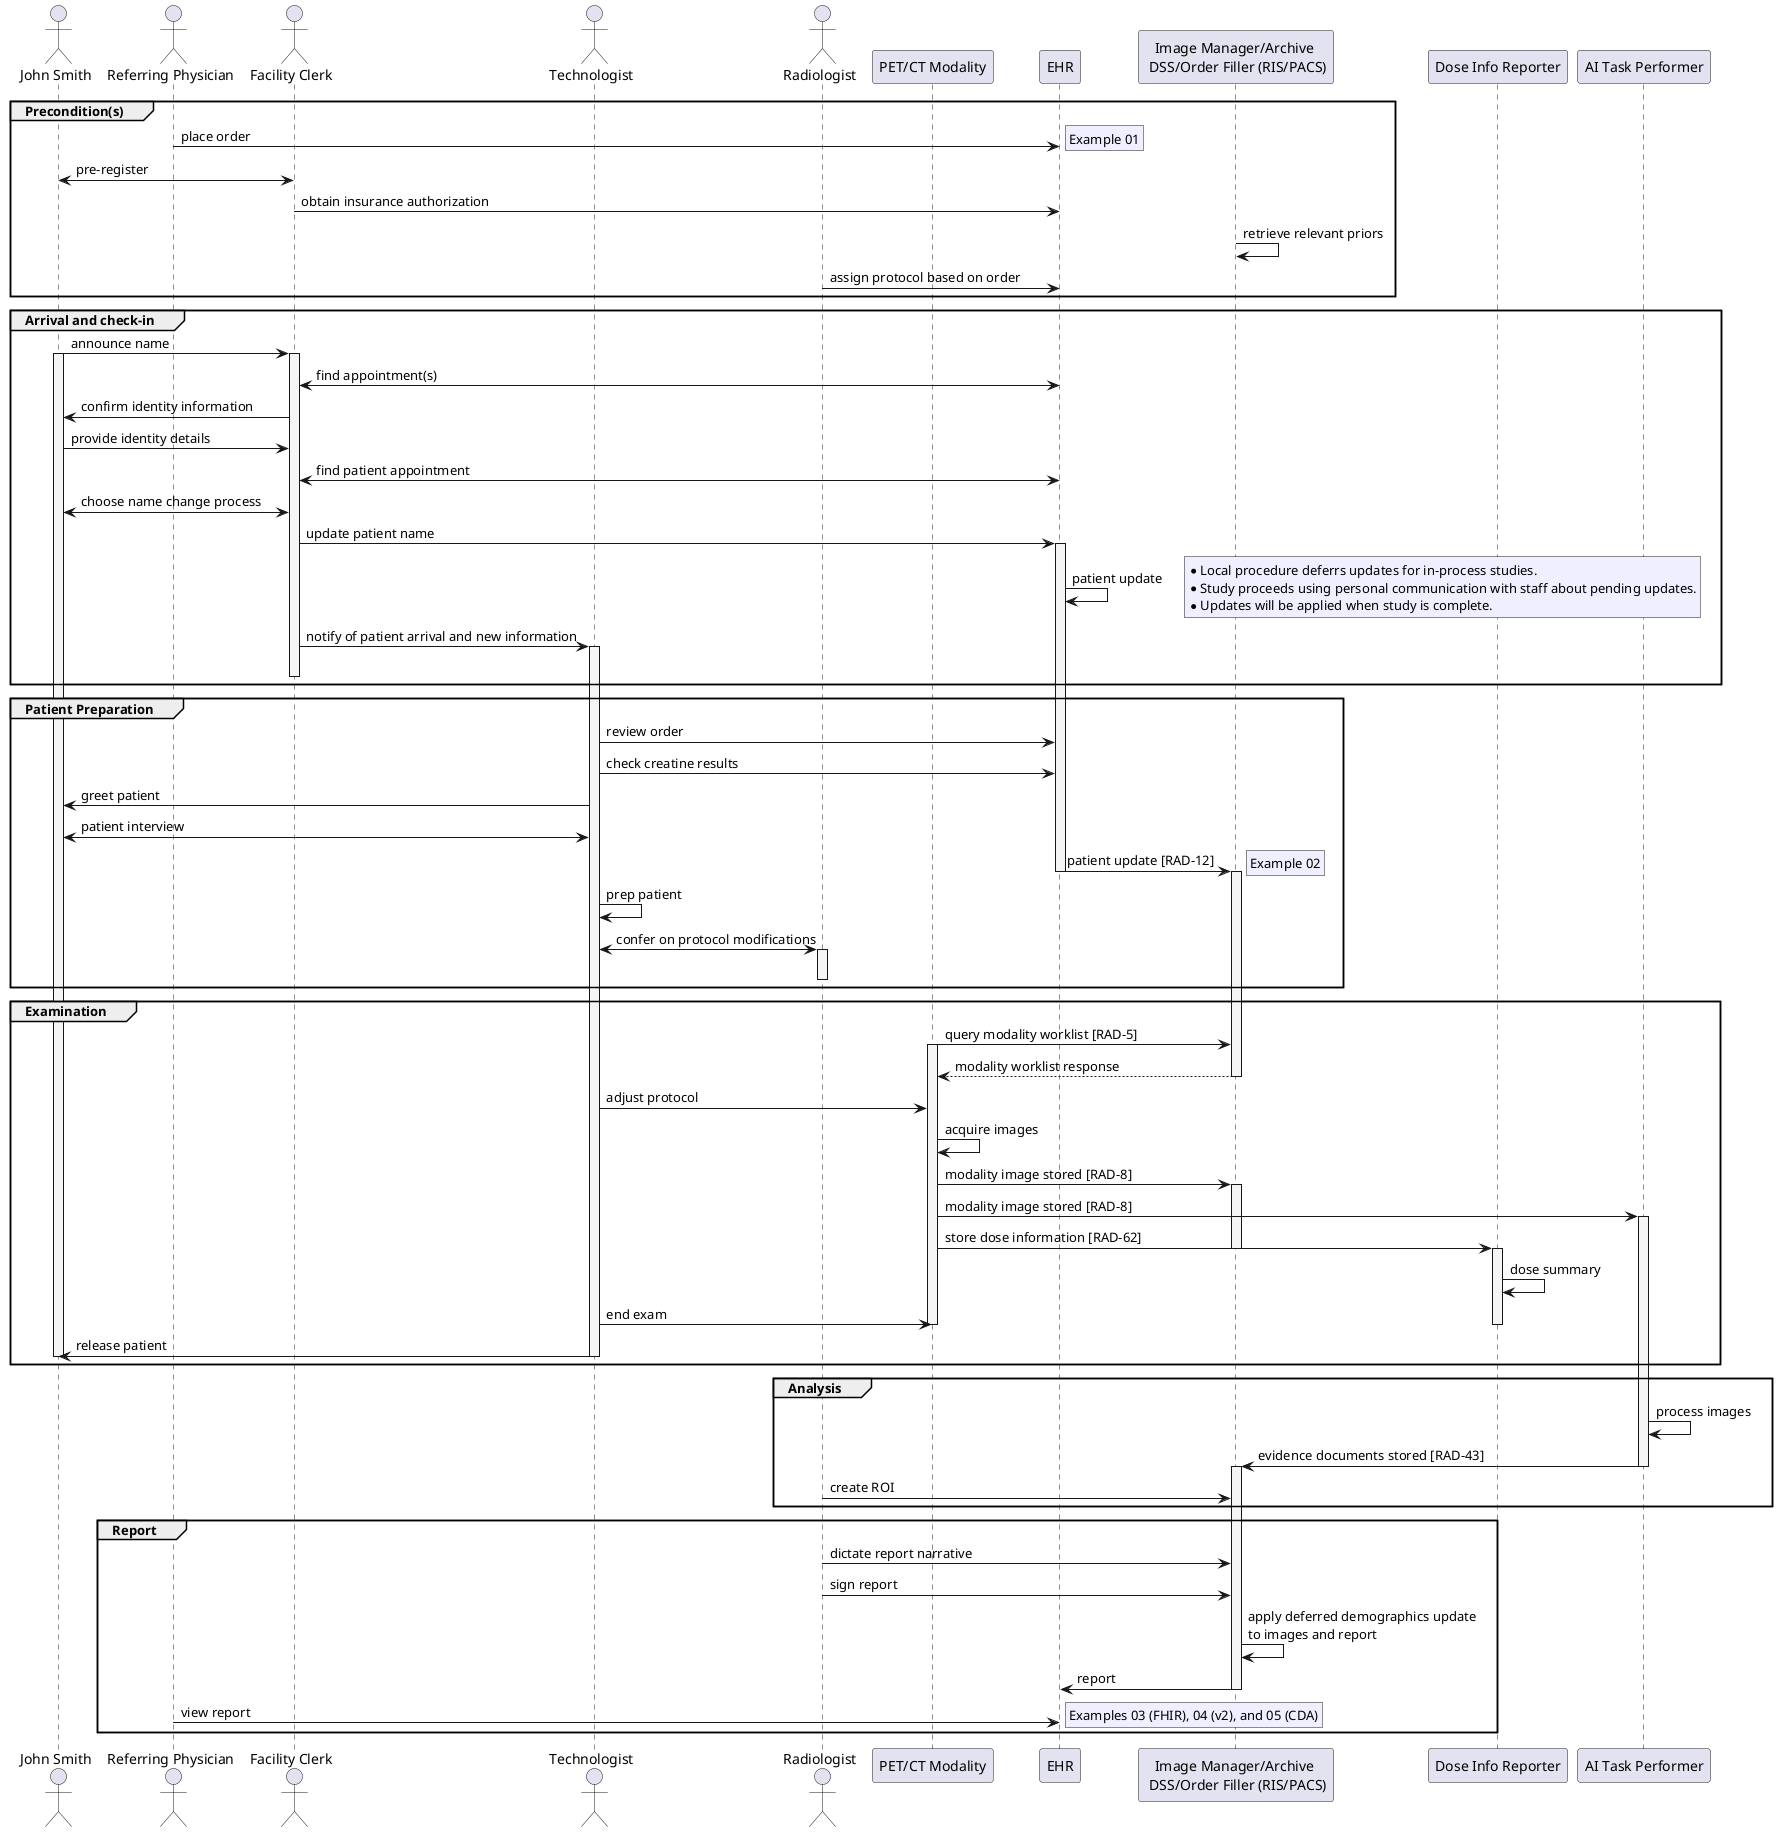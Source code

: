@startuml
actor "John Smith" as patient
actor "Referring Physician" as referring
actor "Facility Clerk" as clerk
actor "Technologist" as tech
actor Radiologist as radiologist
participant "PET/CT Modality" as pet
participant "EHR" as EHR
participant "Image Manager/Archive \n DSS/Order Filler (RIS/PACS)" as PACS
participant "Dose Info Reporter" as dose
participant "AI Task Performer" as ai

group Precondition(s)
referring -> EHR : place order
rnote right #motivation: Example 01
clerk <-> patient : pre-register
clerk -> EHR : obtain insurance authorization
PACS -> PACS : retrieve relevant priors
radiologist -> EHR : assign protocol based on order
end

group Arrival and check-in
patient -> clerk : announce name
activate patient #whitesmoke
activate clerk #whitesmoke
clerk <-> EHR : find appointment(s)
clerk -> patient : confirm identity information
patient -> clerk : provide identity details
clerk <-> EHR : find patient appointment
clerk <-> patient : choose name change process
clerk -> EHR : update patient name
activate EHR #whitesmoke
EHR -> EHR : patient update
rnote right #motivation
*Local procedure deferrs updates for in-process studies.
*Study proceeds using personal communication with staff about pending updates.
*Updates will be applied when study is complete.
end note
clerk -> tech : notify of patient arrival and new information
activate tech #whitesmoke
deactivate clerk
end

group Patient Preparation
tech -> EHR : review order
tech -> EHR : check creatine results
tech -> patient : greet patient
tech <-> patient : patient interview
EHR -> PACS : patient update [RAD-12]
deactivate EHR
activate PACS #whitesmoke
rnote right #motivation: Example 02
tech -> tech : prep patient
tech <-> radiologist : confer on protocol modifications
activate radiologist #whitesmoke
deactivate radiologist
end

group Examination
pet -> PACS : query modality worklist [RAD-5]
activate pet #whitesmoke
PACS --> pet : modality worklist response
deactivate PACS
tech -> pet : adjust protocol
pet -> pet : acquire images
pet -> PACS : modality image stored [RAD-8]
activate PACS #whitesmoke
pet -> ai : modality image stored [RAD-8]
activate ai #whitesmoke
pet -> dose : store dose information [RAD-62]
deactivate PACS
activate dose #whitesmoke
dose -> dose : dose summary
tech -> pet : end exam
deactivate dose
deactivate pet
tech -> patient : release patient
deactivate tech
deactivate patient
end

group Analysis
ai -> ai : process images
ai -> PACS : evidence documents stored [RAD-43]
deactivate ai
activate PACS #whitesmoke
radiologist -> PACS : create ROI
end

group Report
radiologist -> PACS : dictate report narrative
radiologist -> PACS : sign report
deactivate radiologist
PACS -> PACS : apply deferred demographics update\nto images and report
PACS -> EHR : report 
deactivate PACS
referring -> EHR : view report
rnote right #motivation: Examples 03 (FHIR), 04 (v2), and 05 (CDA)
end

@enduml
